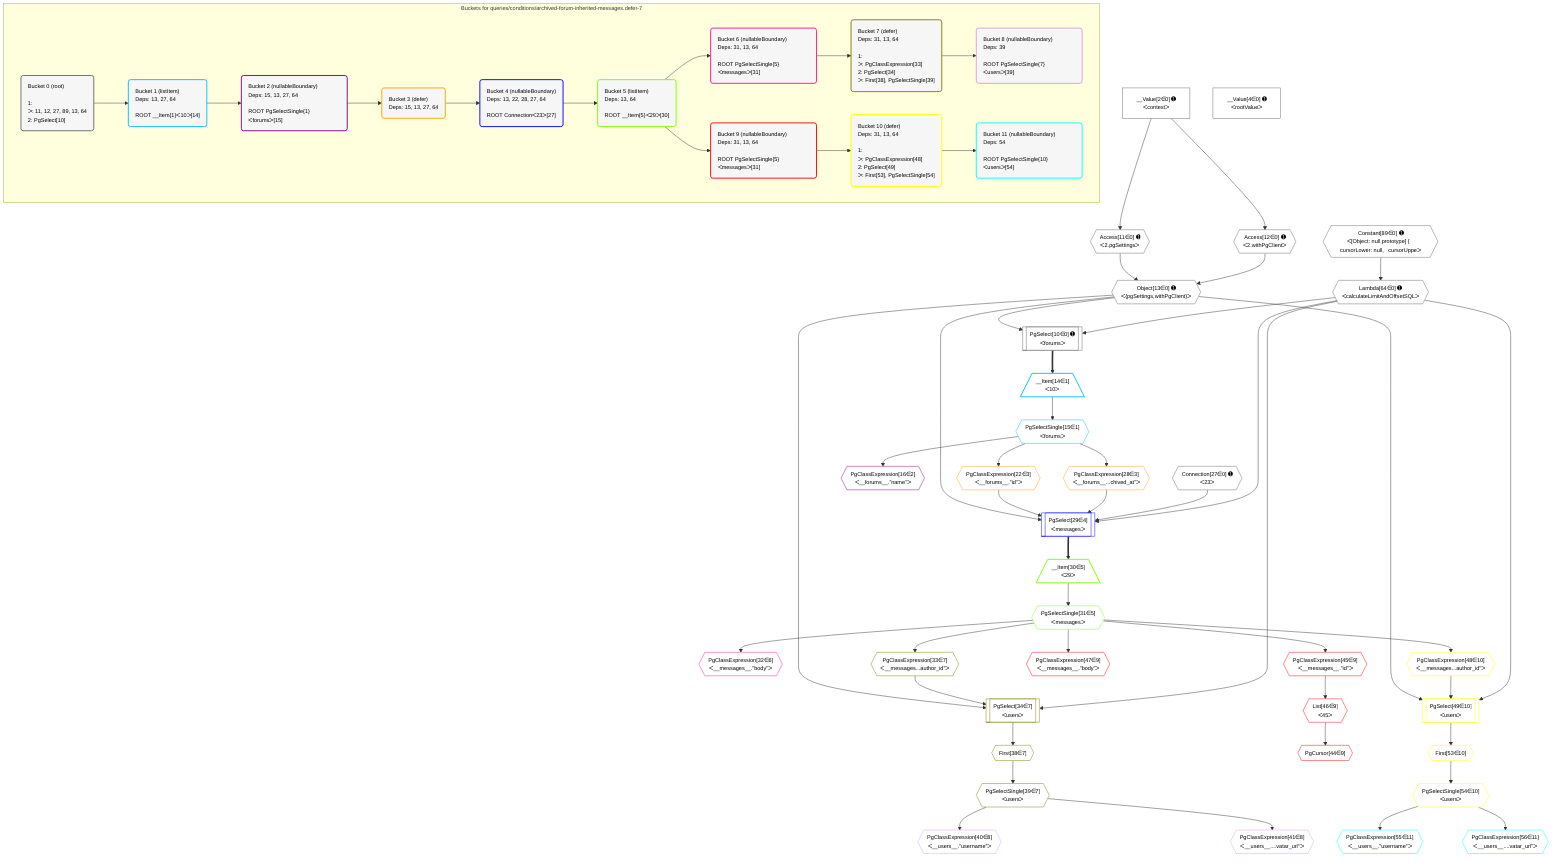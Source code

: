 %%{init: {'themeVariables': { 'fontSize': '12px'}}}%%
graph TD
    classDef path fill:#eee,stroke:#000,color:#000
    classDef plan fill:#fff,stroke-width:1px,color:#000
    classDef itemplan fill:#fff,stroke-width:2px,color:#000
    classDef unbatchedplan fill:#dff,stroke-width:1px,color:#000
    classDef sideeffectplan fill:#fcc,stroke-width:2px,color:#000
    classDef bucket fill:#f6f6f6,color:#000,stroke-width:2px,text-align:left


    %% plan dependencies
    PgSelect10[["PgSelect[10∈0] ➊<br />ᐸforumsᐳ"]]:::plan
    Object13{{"Object[13∈0] ➊<br />ᐸ{pgSettings,withPgClient}ᐳ"}}:::plan
    Lambda64{{"Lambda[64∈0] ➊<br />ᐸcalculateLimitAndOffsetSQLᐳ"}}:::plan
    Object13 & Lambda64 --> PgSelect10
    Access11{{"Access[11∈0] ➊<br />ᐸ2.pgSettingsᐳ"}}:::plan
    Access12{{"Access[12∈0] ➊<br />ᐸ2.withPgClientᐳ"}}:::plan
    Access11 & Access12 --> Object13
    __Value2["__Value[2∈0] ➊<br />ᐸcontextᐳ"]:::plan
    __Value2 --> Access11
    __Value2 --> Access12
    Constant89{{"Constant[89∈0] ➊<br />ᐸ[Object: null prototype] {   cursorLower: null,   cursorUppeᐳ"}}:::plan
    Constant89 --> Lambda64
    __Value4["__Value[4∈0] ➊<br />ᐸrootValueᐳ"]:::plan
    Connection27{{"Connection[27∈0] ➊<br />ᐸ23ᐳ"}}:::plan
    __Item14[/"__Item[14∈1]<br />ᐸ10ᐳ"\]:::itemplan
    PgSelect10 ==> __Item14
    PgSelectSingle15{{"PgSelectSingle[15∈1]<br />ᐸforumsᐳ"}}:::plan
    __Item14 --> PgSelectSingle15
    PgClassExpression16{{"PgClassExpression[16∈2]<br />ᐸ__forums__.”name”ᐳ"}}:::plan
    PgSelectSingle15 --> PgClassExpression16
    PgClassExpression22{{"PgClassExpression[22∈3]<br />ᐸ__forums__.”id”ᐳ"}}:::plan
    PgSelectSingle15 --> PgClassExpression22
    PgClassExpression28{{"PgClassExpression[28∈3]<br />ᐸ__forums__...chived_at”ᐳ"}}:::plan
    PgSelectSingle15 --> PgClassExpression28
    PgSelect29[["PgSelect[29∈4]<br />ᐸmessagesᐳ"]]:::plan
    Object13 & PgClassExpression22 & PgClassExpression28 & Connection27 & Lambda64 --> PgSelect29
    __Item30[/"__Item[30∈5]<br />ᐸ29ᐳ"\]:::itemplan
    PgSelect29 ==> __Item30
    PgSelectSingle31{{"PgSelectSingle[31∈5]<br />ᐸmessagesᐳ"}}:::plan
    __Item30 --> PgSelectSingle31
    PgClassExpression32{{"PgClassExpression[32∈6]<br />ᐸ__messages__.”body”ᐳ"}}:::plan
    PgSelectSingle31 --> PgClassExpression32
    PgSelect34[["PgSelect[34∈7]<br />ᐸusersᐳ"]]:::plan
    PgClassExpression33{{"PgClassExpression[33∈7]<br />ᐸ__messages...author_id”ᐳ"}}:::plan
    Object13 & PgClassExpression33 & Lambda64 --> PgSelect34
    PgSelectSingle31 --> PgClassExpression33
    First38{{"First[38∈7]"}}:::plan
    PgSelect34 --> First38
    PgSelectSingle39{{"PgSelectSingle[39∈7]<br />ᐸusersᐳ"}}:::plan
    First38 --> PgSelectSingle39
    PgClassExpression40{{"PgClassExpression[40∈8]<br />ᐸ__users__.”username”ᐳ"}}:::plan
    PgSelectSingle39 --> PgClassExpression40
    PgClassExpression41{{"PgClassExpression[41∈8]<br />ᐸ__users__....vatar_url”ᐳ"}}:::plan
    PgSelectSingle39 --> PgClassExpression41
    PgCursor44{{"PgCursor[44∈9]"}}:::plan
    List46{{"List[46∈9]<br />ᐸ45ᐳ"}}:::plan
    List46 --> PgCursor44
    PgClassExpression45{{"PgClassExpression[45∈9]<br />ᐸ__messages__.”id”ᐳ"}}:::plan
    PgSelectSingle31 --> PgClassExpression45
    PgClassExpression45 --> List46
    PgClassExpression47{{"PgClassExpression[47∈9]<br />ᐸ__messages__.”body”ᐳ"}}:::plan
    PgSelectSingle31 --> PgClassExpression47
    PgSelect49[["PgSelect[49∈10]<br />ᐸusersᐳ"]]:::plan
    PgClassExpression48{{"PgClassExpression[48∈10]<br />ᐸ__messages...author_id”ᐳ"}}:::plan
    Object13 & PgClassExpression48 & Lambda64 --> PgSelect49
    PgSelectSingle31 --> PgClassExpression48
    First53{{"First[53∈10]"}}:::plan
    PgSelect49 --> First53
    PgSelectSingle54{{"PgSelectSingle[54∈10]<br />ᐸusersᐳ"}}:::plan
    First53 --> PgSelectSingle54
    PgClassExpression55{{"PgClassExpression[55∈11]<br />ᐸ__users__.”username”ᐳ"}}:::plan
    PgSelectSingle54 --> PgClassExpression55
    PgClassExpression56{{"PgClassExpression[56∈11]<br />ᐸ__users__....vatar_url”ᐳ"}}:::plan
    PgSelectSingle54 --> PgClassExpression56

    %% define steps

    subgraph "Buckets for queries/conditions/archived-forum-inherited-messages.defer-7"
    Bucket0("Bucket 0 (root)<br /><br />1: <br />ᐳ: 11, 12, 27, 89, 13, 64<br />2: PgSelect[10]"):::bucket
    classDef bucket0 stroke:#696969
    class Bucket0,__Value2,__Value4,PgSelect10,Access11,Access12,Object13,Connection27,Lambda64,Constant89 bucket0
    Bucket1("Bucket 1 (listItem)<br />Deps: 13, 27, 64<br /><br />ROOT __Item{1}ᐸ10ᐳ[14]"):::bucket
    classDef bucket1 stroke:#00bfff
    class Bucket1,__Item14,PgSelectSingle15 bucket1
    Bucket2("Bucket 2 (nullableBoundary)<br />Deps: 15, 13, 27, 64<br /><br />ROOT PgSelectSingle{1}ᐸforumsᐳ[15]"):::bucket
    classDef bucket2 stroke:#7f007f
    class Bucket2,PgClassExpression16 bucket2
    Bucket3("Bucket 3 (defer)<br />Deps: 15, 13, 27, 64"):::bucket
    classDef bucket3 stroke:#ffa500
    class Bucket3,PgClassExpression22,PgClassExpression28 bucket3
    Bucket4("Bucket 4 (nullableBoundary)<br />Deps: 13, 22, 28, 27, 64<br /><br />ROOT Connectionᐸ23ᐳ[27]"):::bucket
    classDef bucket4 stroke:#0000ff
    class Bucket4,PgSelect29 bucket4
    Bucket5("Bucket 5 (listItem)<br />Deps: 13, 64<br /><br />ROOT __Item{5}ᐸ29ᐳ[30]"):::bucket
    classDef bucket5 stroke:#7fff00
    class Bucket5,__Item30,PgSelectSingle31 bucket5
    Bucket6("Bucket 6 (nullableBoundary)<br />Deps: 31, 13, 64<br /><br />ROOT PgSelectSingle{5}ᐸmessagesᐳ[31]"):::bucket
    classDef bucket6 stroke:#ff1493
    class Bucket6,PgClassExpression32 bucket6
    Bucket7("Bucket 7 (defer)<br />Deps: 31, 13, 64<br /><br />1: <br />ᐳ: PgClassExpression[33]<br />2: PgSelect[34]<br />ᐳ: First[38], PgSelectSingle[39]"):::bucket
    classDef bucket7 stroke:#808000
    class Bucket7,PgClassExpression33,PgSelect34,First38,PgSelectSingle39 bucket7
    Bucket8("Bucket 8 (nullableBoundary)<br />Deps: 39<br /><br />ROOT PgSelectSingle{7}ᐸusersᐳ[39]"):::bucket
    classDef bucket8 stroke:#dda0dd
    class Bucket8,PgClassExpression40,PgClassExpression41 bucket8
    Bucket9("Bucket 9 (nullableBoundary)<br />Deps: 31, 13, 64<br /><br />ROOT PgSelectSingle{5}ᐸmessagesᐳ[31]"):::bucket
    classDef bucket9 stroke:#ff0000
    class Bucket9,PgCursor44,PgClassExpression45,List46,PgClassExpression47 bucket9
    Bucket10("Bucket 10 (defer)<br />Deps: 31, 13, 64<br /><br />1: <br />ᐳ: PgClassExpression[48]<br />2: PgSelect[49]<br />ᐳ: First[53], PgSelectSingle[54]"):::bucket
    classDef bucket10 stroke:#ffff00
    class Bucket10,PgClassExpression48,PgSelect49,First53,PgSelectSingle54 bucket10
    Bucket11("Bucket 11 (nullableBoundary)<br />Deps: 54<br /><br />ROOT PgSelectSingle{10}ᐸusersᐳ[54]"):::bucket
    classDef bucket11 stroke:#00ffff
    class Bucket11,PgClassExpression55,PgClassExpression56 bucket11
    Bucket0 --> Bucket1
    Bucket1 --> Bucket2
    Bucket2 --> Bucket3
    Bucket3 --> Bucket4
    Bucket4 --> Bucket5
    Bucket5 --> Bucket6 & Bucket9
    Bucket6 --> Bucket7
    Bucket7 --> Bucket8
    Bucket9 --> Bucket10
    Bucket10 --> Bucket11
    end